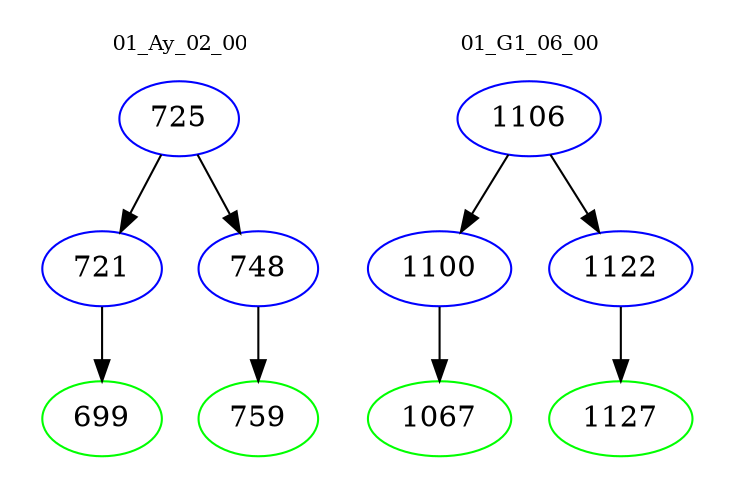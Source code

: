 digraph{
subgraph cluster_0 {
color = white
label = "01_Ay_02_00";
fontsize=10;
T0_725 [label="725", color="blue"]
T0_725 -> T0_721 [color="black"]
T0_721 [label="721", color="blue"]
T0_721 -> T0_699 [color="black"]
T0_699 [label="699", color="green"]
T0_725 -> T0_748 [color="black"]
T0_748 [label="748", color="blue"]
T0_748 -> T0_759 [color="black"]
T0_759 [label="759", color="green"]
}
subgraph cluster_1 {
color = white
label = "01_G1_06_00";
fontsize=10;
T1_1106 [label="1106", color="blue"]
T1_1106 -> T1_1100 [color="black"]
T1_1100 [label="1100", color="blue"]
T1_1100 -> T1_1067 [color="black"]
T1_1067 [label="1067", color="green"]
T1_1106 -> T1_1122 [color="black"]
T1_1122 [label="1122", color="blue"]
T1_1122 -> T1_1127 [color="black"]
T1_1127 [label="1127", color="green"]
}
}
